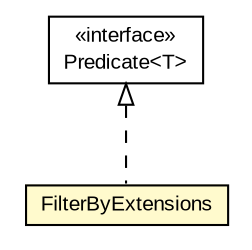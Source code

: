 #!/usr/local/bin/dot
#
# Class diagram 
# Generated by UMLGraph version R5_6-24-gf6e263 (http://www.umlgraph.org/)
#

digraph G {
	edge [fontname="arial",fontsize=10,labelfontname="arial",labelfontsize=10];
	node [fontname="arial",fontsize=10,shape=plaintext];
	nodesep=0.25;
	ranksep=0.5;
	// eu.europa.esig.dss.utils.impl.FilterByExtensions
	c361878 [label=<<table title="eu.europa.esig.dss.utils.impl.FilterByExtensions" border="0" cellborder="1" cellspacing="0" cellpadding="2" port="p" bgcolor="lemonChiffon" href="./FilterByExtensions.html">
		<tr><td><table border="0" cellspacing="0" cellpadding="1">
<tr><td align="center" balign="center"> FilterByExtensions </td></tr>
		</table></td></tr>
		</table>>, URL="./FilterByExtensions.html", fontname="arial", fontcolor="black", fontsize=10.0];
	//eu.europa.esig.dss.utils.impl.FilterByExtensions implements com.google.common.base.Predicate<T>
	c362607:p -> c361878:p [dir=back,arrowtail=empty,style=dashed];
	// com.google.common.base.Predicate<T>
	c362607 [label=<<table title="com.google.common.base.Predicate" border="0" cellborder="1" cellspacing="0" cellpadding="2" port="p" href="http://java.sun.com/j2se/1.4.2/docs/api/com/google/common/base/Predicate.html">
		<tr><td><table border="0" cellspacing="0" cellpadding="1">
<tr><td align="center" balign="center"> &#171;interface&#187; </td></tr>
<tr><td align="center" balign="center"> Predicate&lt;T&gt; </td></tr>
		</table></td></tr>
		</table>>, URL="http://java.sun.com/j2se/1.4.2/docs/api/com/google/common/base/Predicate.html", fontname="arial", fontcolor="black", fontsize=10.0];
}

